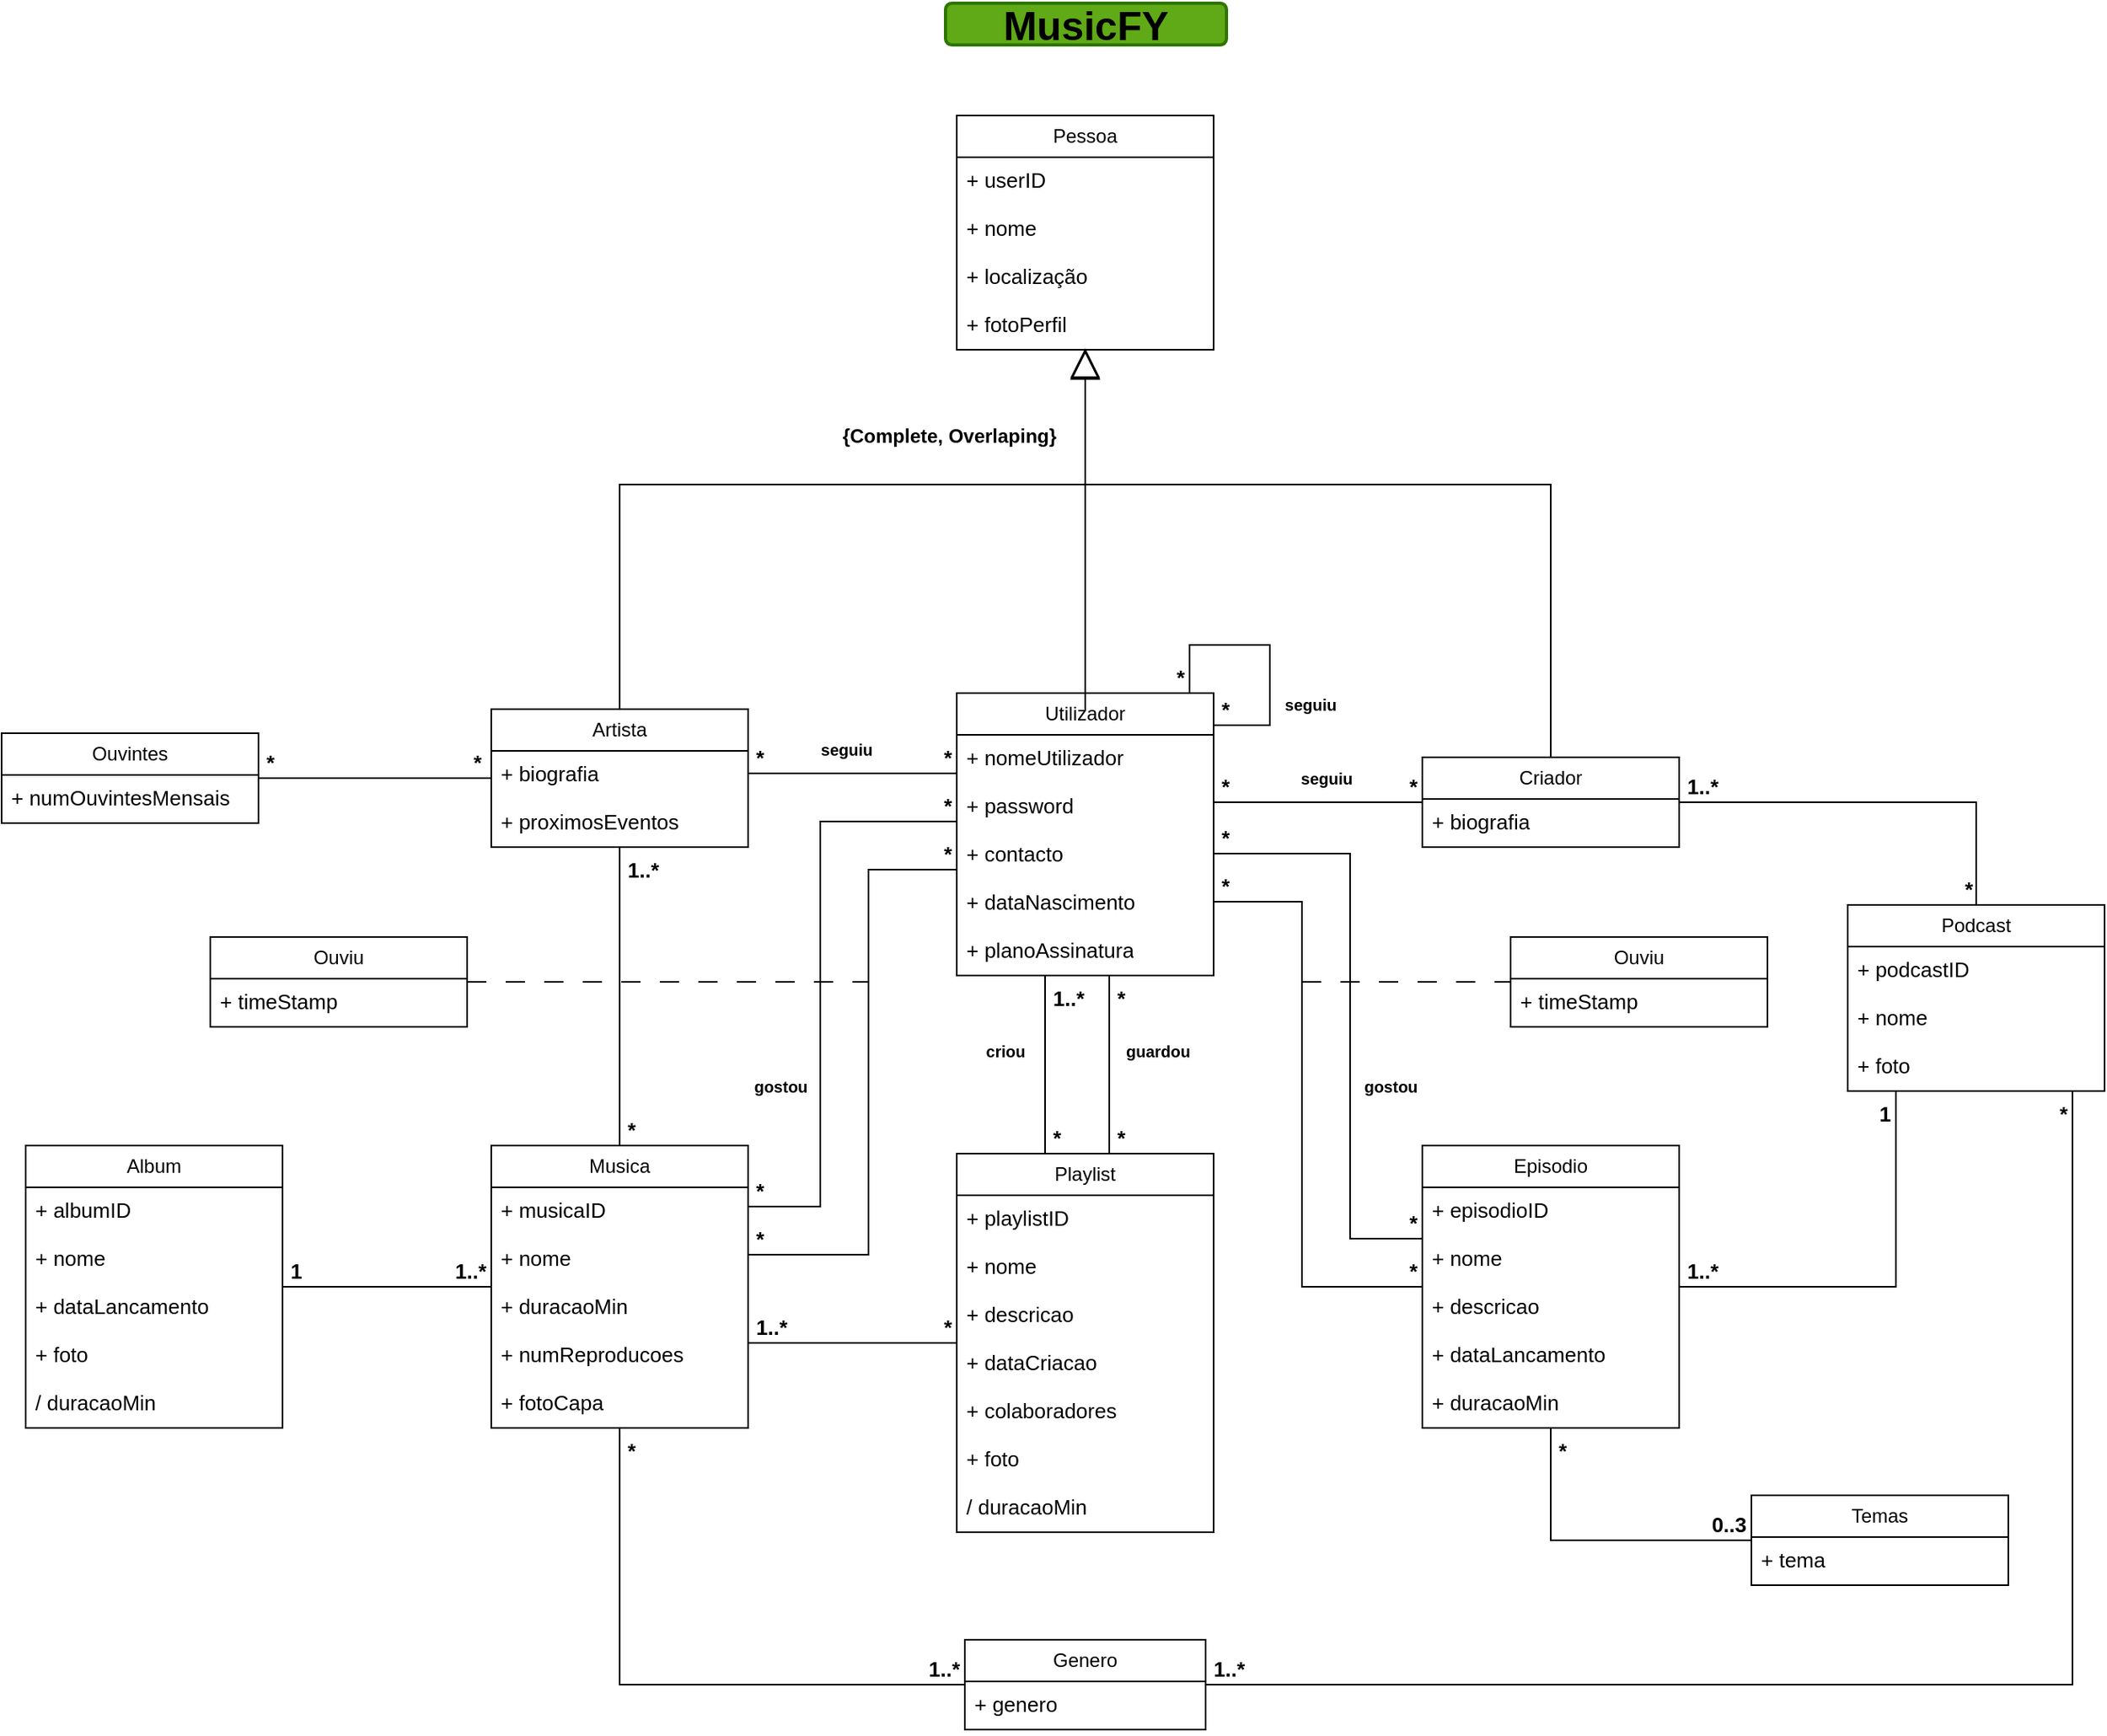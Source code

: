 <mxfile version="24.8.0">
  <diagram name="Page-1" id="qOnNGqMz24hwGzcETxFr">
    <mxGraphModel dx="4245" dy="1303" grid="1" gridSize="10" guides="1" tooltips="1" connect="1" arrows="1" fold="1" page="1" pageScale="1" pageWidth="850" pageHeight="1100" math="0" shadow="0">
      <root>
        <mxCell id="0" />
        <mxCell id="1" parent="0" />
        <mxCell id="LYpr6np8xUgFel-0EcRk-18" value="Pessoa" style="swimlane;fontStyle=0;childLayout=stackLayout;horizontal=1;startSize=26;fillColor=none;horizontalStack=0;resizeParent=1;resizeParentMax=0;resizeLast=0;collapsible=1;marginBottom=0;whiteSpace=wrap;html=1;" parent="1" vertex="1">
          <mxGeometry x="345" y="78" width="160" height="146" as="geometry" />
        </mxCell>
        <mxCell id="LYpr6np8xUgFel-0EcRk-19" value="+ userID" style="text;strokeColor=none;fillColor=none;align=left;verticalAlign=top;spacingLeft=4;spacingRight=4;overflow=hidden;rotatable=0;points=[[0,0.5],[1,0.5]];portConstraint=eastwest;whiteSpace=wrap;html=1;fontSize=13;" parent="LYpr6np8xUgFel-0EcRk-18" vertex="1">
          <mxGeometry y="26" width="160" height="30" as="geometry" />
        </mxCell>
        <mxCell id="LYpr6np8xUgFel-0EcRk-20" value="+ nome" style="text;strokeColor=none;fillColor=none;align=left;verticalAlign=top;spacingLeft=4;spacingRight=4;overflow=hidden;rotatable=0;points=[[0,0.5],[1,0.5]];portConstraint=eastwest;whiteSpace=wrap;html=1;fontSize=13;" parent="LYpr6np8xUgFel-0EcRk-18" vertex="1">
          <mxGeometry y="56" width="160" height="30" as="geometry" />
        </mxCell>
        <mxCell id="LYpr6np8xUgFel-0EcRk-21" value="+ localização" style="text;strokeColor=none;fillColor=none;align=left;verticalAlign=top;spacingLeft=4;spacingRight=4;overflow=hidden;rotatable=0;points=[[0,0.5],[1,0.5]];portConstraint=eastwest;whiteSpace=wrap;html=1;fontSize=13;" parent="LYpr6np8xUgFel-0EcRk-18" vertex="1">
          <mxGeometry y="86" width="160" height="30" as="geometry" />
        </mxCell>
        <mxCell id="LYpr6np8xUgFel-0EcRk-22" value="+ fotoPerfil" style="text;strokeColor=none;fillColor=none;align=left;verticalAlign=top;spacingLeft=4;spacingRight=4;overflow=hidden;rotatable=0;points=[[0,0.5],[1,0.5]];portConstraint=eastwest;whiteSpace=wrap;html=1;fontSize=13;" parent="LYpr6np8xUgFel-0EcRk-18" vertex="1">
          <mxGeometry y="116" width="160" height="30" as="geometry" />
        </mxCell>
        <mxCell id="LYpr6np8xUgFel-0EcRk-23" value="Utilizador" style="swimlane;fontStyle=0;childLayout=stackLayout;horizontal=1;startSize=26;fillColor=none;horizontalStack=0;resizeParent=1;resizeParentMax=0;resizeLast=0;collapsible=1;marginBottom=0;whiteSpace=wrap;html=1;" parent="1" vertex="1">
          <mxGeometry x="345" y="438" width="160" height="176" as="geometry" />
        </mxCell>
        <mxCell id="LYpr6np8xUgFel-0EcRk-32" value="+ nomeUtilizador" style="text;strokeColor=none;fillColor=none;align=left;verticalAlign=top;spacingLeft=4;spacingRight=4;overflow=hidden;rotatable=0;points=[[0,0.5],[1,0.5]];portConstraint=eastwest;whiteSpace=wrap;html=1;fontSize=13;" parent="LYpr6np8xUgFel-0EcRk-23" vertex="1">
          <mxGeometry y="26" width="160" height="30" as="geometry" />
        </mxCell>
        <mxCell id="LYpr6np8xUgFel-0EcRk-33" value="+ password" style="text;strokeColor=none;fillColor=none;align=left;verticalAlign=top;spacingLeft=4;spacingRight=4;overflow=hidden;rotatable=0;points=[[0,0.5],[1,0.5]];portConstraint=eastwest;whiteSpace=wrap;html=1;fontSize=13;" parent="LYpr6np8xUgFel-0EcRk-23" vertex="1">
          <mxGeometry y="56" width="160" height="30" as="geometry" />
        </mxCell>
        <mxCell id="LYpr6np8xUgFel-0EcRk-34" value="+ contacto" style="text;strokeColor=none;fillColor=none;align=left;verticalAlign=top;spacingLeft=4;spacingRight=4;overflow=hidden;rotatable=0;points=[[0,0.5],[1,0.5]];portConstraint=eastwest;whiteSpace=wrap;html=1;fontSize=13;" parent="LYpr6np8xUgFel-0EcRk-23" vertex="1">
          <mxGeometry y="86" width="160" height="30" as="geometry" />
        </mxCell>
        <mxCell id="LYpr6np8xUgFel-0EcRk-39" value="+ dataNascimento" style="text;strokeColor=none;fillColor=none;align=left;verticalAlign=top;spacingLeft=4;spacingRight=4;overflow=hidden;rotatable=0;points=[[0,0.5],[1,0.5]];portConstraint=eastwest;whiteSpace=wrap;html=1;fontSize=13;" parent="LYpr6np8xUgFel-0EcRk-23" vertex="1">
          <mxGeometry y="116" width="160" height="30" as="geometry" />
        </mxCell>
        <mxCell id="7EQioC66Jk_MJ72lr7w4-10" value="+ planoAssinatura" style="text;strokeColor=none;fillColor=none;align=left;verticalAlign=top;spacingLeft=4;spacingRight=4;overflow=hidden;rotatable=0;points=[[0,0.5],[1,0.5]];portConstraint=eastwest;whiteSpace=wrap;html=1;fontSize=13;" vertex="1" parent="LYpr6np8xUgFel-0EcRk-23">
          <mxGeometry y="146" width="160" height="30" as="geometry" />
        </mxCell>
        <mxCell id="LYpr6np8xUgFel-0EcRk-27" value="Artista" style="swimlane;fontStyle=0;childLayout=stackLayout;horizontal=1;startSize=26;fillColor=none;horizontalStack=0;resizeParent=1;resizeParentMax=0;resizeLast=0;collapsible=1;marginBottom=0;whiteSpace=wrap;html=1;" parent="1" vertex="1">
          <mxGeometry x="55" y="448" width="160" height="86" as="geometry" />
        </mxCell>
        <mxCell id="LYpr6np8xUgFel-0EcRk-28" value="+ biografia" style="text;strokeColor=none;fillColor=none;align=left;verticalAlign=top;spacingLeft=4;spacingRight=4;overflow=hidden;rotatable=0;points=[[0,0.5],[1,0.5]];portConstraint=eastwest;whiteSpace=wrap;html=1;fontSize=13;" parent="LYpr6np8xUgFel-0EcRk-27" vertex="1">
          <mxGeometry y="26" width="160" height="30" as="geometry" />
        </mxCell>
        <mxCell id="LYpr6np8xUgFel-0EcRk-29" value="+ proximosEventos" style="text;strokeColor=none;fillColor=none;align=left;verticalAlign=top;spacingLeft=4;spacingRight=4;overflow=hidden;rotatable=0;points=[[0,0.5],[1,0.5]];portConstraint=eastwest;whiteSpace=wrap;html=1;fontSize=13;" parent="LYpr6np8xUgFel-0EcRk-27" vertex="1">
          <mxGeometry y="56" width="160" height="30" as="geometry" />
        </mxCell>
        <mxCell id="LYpr6np8xUgFel-0EcRk-31" value="Criador" style="swimlane;fontStyle=0;childLayout=stackLayout;horizontal=1;startSize=26;fillColor=none;horizontalStack=0;resizeParent=1;resizeParentMax=0;resizeLast=0;collapsible=1;marginBottom=0;whiteSpace=wrap;html=1;" parent="1" vertex="1">
          <mxGeometry x="635" y="478" width="160" height="56" as="geometry" />
        </mxCell>
        <mxCell id="LYpr6np8xUgFel-0EcRk-24" value="+ biografia" style="text;strokeColor=none;fillColor=none;align=left;verticalAlign=top;spacingLeft=4;spacingRight=4;overflow=hidden;rotatable=0;points=[[0,0.5],[1,0.5]];portConstraint=eastwest;whiteSpace=wrap;html=1;fontSize=13;" parent="LYpr6np8xUgFel-0EcRk-31" vertex="1">
          <mxGeometry y="26" width="160" height="30" as="geometry" />
        </mxCell>
        <mxCell id="LYpr6np8xUgFel-0EcRk-35" value="" style="endArrow=block;endSize=16;endFill=0;html=1;rounded=0;" parent="1" source="LYpr6np8xUgFel-0EcRk-27" target="LYpr6np8xUgFel-0EcRk-18" edge="1">
          <mxGeometry width="160" relative="1" as="geometry">
            <mxPoint x="370" y="438" as="sourcePoint" />
            <mxPoint x="530" y="438" as="targetPoint" />
            <Array as="points">
              <mxPoint x="135" y="308" />
              <mxPoint x="425" y="308" />
            </Array>
          </mxGeometry>
        </mxCell>
        <mxCell id="LYpr6np8xUgFel-0EcRk-36" value="&lt;font style=&quot;font-size: 12px;&quot;&gt;&lt;b&gt;{Complete, Overlaping}&lt;/b&gt;&lt;/font&gt;" style="endArrow=block;endSize=16;endFill=0;html=1;rounded=0;" parent="1" edge="1">
          <mxGeometry x="0.513" y="85" width="160" relative="1" as="geometry">
            <mxPoint x="425" y="449" as="sourcePoint" />
            <mxPoint x="425" y="223" as="targetPoint" />
            <Array as="points">
              <mxPoint x="425" y="307" />
            </Array>
            <mxPoint as="offset" />
          </mxGeometry>
        </mxCell>
        <mxCell id="LYpr6np8xUgFel-0EcRk-37" value="" style="endArrow=block;endSize=16;endFill=0;html=1;rounded=0;" parent="1" source="LYpr6np8xUgFel-0EcRk-31" target="LYpr6np8xUgFel-0EcRk-18" edge="1">
          <mxGeometry x="-0.225" y="45" width="160" relative="1" as="geometry">
            <mxPoint x="570" y="298" as="sourcePoint" />
            <mxPoint x="460" y="278" as="targetPoint" />
            <Array as="points">
              <mxPoint x="715" y="308" />
              <mxPoint x="425" y="308" />
            </Array>
            <mxPoint as="offset" />
          </mxGeometry>
        </mxCell>
        <mxCell id="LYpr6np8xUgFel-0EcRk-40" value="" style="endArrow=none;html=1;edgeStyle=orthogonalEdgeStyle;rounded=0;verticalAlign=middle;" parent="1" source="LYpr6np8xUgFel-0EcRk-23" target="LYpr6np8xUgFel-0EcRk-23" edge="1">
          <mxGeometry relative="1" as="geometry">
            <mxPoint x="720" y="410" as="sourcePoint" />
            <mxPoint x="880" y="410" as="targetPoint" />
            <Array as="points">
              <mxPoint x="540" y="458" />
              <mxPoint x="540" y="408" />
              <mxPoint x="490" y="408" />
            </Array>
          </mxGeometry>
        </mxCell>
        <mxCell id="LYpr6np8xUgFel-0EcRk-41" value="*" style="edgeLabel;resizable=0;html=1;align=left;verticalAlign=bottom;labelBackgroundColor=none;fontSize=13;fontStyle=1" parent="LYpr6np8xUgFel-0EcRk-40" connectable="0" vertex="1">
          <mxGeometry x="-1" relative="1" as="geometry">
            <mxPoint x="3" as="offset" />
          </mxGeometry>
        </mxCell>
        <mxCell id="LYpr6np8xUgFel-0EcRk-42" value="*" style="edgeLabel;resizable=0;html=1;align=right;verticalAlign=bottom;labelBackgroundColor=none;fontSize=13;fontStyle=1" parent="LYpr6np8xUgFel-0EcRk-40" connectable="0" vertex="1">
          <mxGeometry x="1" relative="1" as="geometry">
            <mxPoint x="-3" as="offset" />
          </mxGeometry>
        </mxCell>
        <mxCell id="LYpr6np8xUgFel-0EcRk-43" value="MusicFY" style="text;align=center;fontStyle=1;verticalAlign=middle;spacingLeft=3;spacingRight=3;strokeColor=#2D7600;rotatable=0;points=[[0,0.5],[1,0.5]];portConstraint=eastwest;fontSize=25;fontColor=#000000;labelBackgroundColor=none;labelBorderColor=none;rounded=1;fillColor=#60a917;whiteSpace=wrap;html=1;strokeWidth=2;perimeterSpacing=24;" parent="1" vertex="1">
          <mxGeometry x="338" y="8" width="175" height="26" as="geometry" />
        </mxCell>
        <mxCell id="LYpr6np8xUgFel-0EcRk-48" value="seguiu" style="text;html=1;align=center;verticalAlign=middle;resizable=0;points=[];autosize=1;strokeColor=none;fillColor=none;fontSize=10;fontStyle=1" parent="1" vertex="1">
          <mxGeometry x="540" y="430" width="50" height="30" as="geometry" />
        </mxCell>
        <mxCell id="LYpr6np8xUgFel-0EcRk-49" value="" style="endArrow=none;html=1;edgeStyle=orthogonalEdgeStyle;rounded=0;" parent="1" source="LYpr6np8xUgFel-0EcRk-23" target="LYpr6np8xUgFel-0EcRk-27" edge="1">
          <mxGeometry relative="1" as="geometry">
            <mxPoint x="230" y="615" as="sourcePoint" />
            <mxPoint x="390" y="615" as="targetPoint" />
            <Array as="points">
              <mxPoint x="320" y="488" />
              <mxPoint x="320" y="488" />
            </Array>
          </mxGeometry>
        </mxCell>
        <mxCell id="LYpr6np8xUgFel-0EcRk-50" value="*" style="edgeLabel;resizable=0;html=1;align=right;verticalAlign=bottom;fontSize=13;fontStyle=1;labelBackgroundColor=none;" parent="LYpr6np8xUgFel-0EcRk-49" connectable="0" vertex="1">
          <mxGeometry x="-1" relative="1" as="geometry">
            <mxPoint x="-3" as="offset" />
          </mxGeometry>
        </mxCell>
        <mxCell id="LYpr6np8xUgFel-0EcRk-51" value="*" style="edgeLabel;resizable=0;html=1;align=left;verticalAlign=bottom;fontSize=13;fontStyle=1;labelBackgroundColor=none;" parent="LYpr6np8xUgFel-0EcRk-49" connectable="0" vertex="1">
          <mxGeometry x="1" relative="1" as="geometry">
            <mxPoint x="3" as="offset" />
          </mxGeometry>
        </mxCell>
        <mxCell id="LYpr6np8xUgFel-0EcRk-52" value="" style="endArrow=none;html=1;edgeStyle=orthogonalEdgeStyle;rounded=0;" parent="1" source="LYpr6np8xUgFel-0EcRk-23" target="LYpr6np8xUgFel-0EcRk-31" edge="1">
          <mxGeometry relative="1" as="geometry">
            <mxPoint x="520" y="485" as="sourcePoint" />
            <mxPoint x="680" y="485" as="targetPoint" />
            <Array as="points">
              <mxPoint x="540" y="506" />
              <mxPoint x="540" y="506" />
            </Array>
          </mxGeometry>
        </mxCell>
        <mxCell id="LYpr6np8xUgFel-0EcRk-53" value="*" style="edgeLabel;resizable=0;html=1;align=left;verticalAlign=bottom;fontSize=13;fontStyle=1;labelBackgroundColor=none;" parent="LYpr6np8xUgFel-0EcRk-52" connectable="0" vertex="1">
          <mxGeometry x="-1" relative="1" as="geometry">
            <mxPoint x="3" as="offset" />
          </mxGeometry>
        </mxCell>
        <mxCell id="LYpr6np8xUgFel-0EcRk-54" value="*" style="edgeLabel;resizable=0;html=1;align=right;verticalAlign=bottom;fontSize=13;fontStyle=1;labelBackgroundColor=none;" parent="LYpr6np8xUgFel-0EcRk-52" connectable="0" vertex="1">
          <mxGeometry x="1" relative="1" as="geometry">
            <mxPoint x="-3" as="offset" />
          </mxGeometry>
        </mxCell>
        <mxCell id="LYpr6np8xUgFel-0EcRk-55" value="Musica" style="swimlane;fontStyle=0;childLayout=stackLayout;horizontal=1;startSize=26;fillColor=none;horizontalStack=0;resizeParent=1;resizeParentMax=0;resizeLast=0;collapsible=1;marginBottom=0;whiteSpace=wrap;html=1;" parent="1" vertex="1">
          <mxGeometry x="55" y="720" width="160" height="176" as="geometry" />
        </mxCell>
        <mxCell id="LYpr6np8xUgFel-0EcRk-56" value="+ musicaID" style="text;strokeColor=none;fillColor=none;align=left;verticalAlign=top;spacingLeft=4;spacingRight=4;overflow=hidden;rotatable=0;points=[[0,0.5],[1,0.5]];portConstraint=eastwest;whiteSpace=wrap;html=1;fontSize=13;" parent="LYpr6np8xUgFel-0EcRk-55" vertex="1">
          <mxGeometry y="26" width="160" height="30" as="geometry" />
        </mxCell>
        <mxCell id="LYpr6np8xUgFel-0EcRk-57" value="+ nome" style="text;strokeColor=none;fillColor=none;align=left;verticalAlign=top;spacingLeft=4;spacingRight=4;overflow=hidden;rotatable=0;points=[[0,0.5],[1,0.5]];portConstraint=eastwest;whiteSpace=wrap;html=1;fontSize=13;" parent="LYpr6np8xUgFel-0EcRk-55" vertex="1">
          <mxGeometry y="56" width="160" height="30" as="geometry" />
        </mxCell>
        <mxCell id="LYpr6np8xUgFel-0EcRk-58" value="+ duracaoMin" style="text;strokeColor=none;fillColor=none;align=left;verticalAlign=top;spacingLeft=4;spacingRight=4;overflow=hidden;rotatable=0;points=[[0,0.5],[1,0.5]];portConstraint=eastwest;whiteSpace=wrap;html=1;fontSize=13;" parent="LYpr6np8xUgFel-0EcRk-55" vertex="1">
          <mxGeometry y="86" width="160" height="30" as="geometry" />
        </mxCell>
        <mxCell id="LYpr6np8xUgFel-0EcRk-59" value="+ numReproducoes" style="text;strokeColor=none;fillColor=none;align=left;verticalAlign=top;spacingLeft=4;spacingRight=4;overflow=hidden;rotatable=0;points=[[0,0.5],[1,0.5]];portConstraint=eastwest;whiteSpace=wrap;html=1;fontSize=13;" parent="LYpr6np8xUgFel-0EcRk-55" vertex="1">
          <mxGeometry y="116" width="160" height="30" as="geometry" />
        </mxCell>
        <mxCell id="LYpr6np8xUgFel-0EcRk-60" value="+ fotoCapa" style="text;strokeColor=none;fillColor=none;align=left;verticalAlign=top;spacingLeft=4;spacingRight=4;overflow=hidden;rotatable=0;points=[[0,0.5],[1,0.5]];portConstraint=eastwest;whiteSpace=wrap;html=1;fontSize=13;" parent="LYpr6np8xUgFel-0EcRk-55" vertex="1">
          <mxGeometry y="146" width="160" height="30" as="geometry" />
        </mxCell>
        <mxCell id="LYpr6np8xUgFel-0EcRk-61" value="" style="endArrow=none;html=1;edgeStyle=orthogonalEdgeStyle;rounded=0;" parent="1" source="LYpr6np8xUgFel-0EcRk-27" target="LYpr6np8xUgFel-0EcRk-55" edge="1">
          <mxGeometry relative="1" as="geometry">
            <mxPoint x="300" y="665" as="sourcePoint" />
            <mxPoint x="460" y="665" as="targetPoint" />
          </mxGeometry>
        </mxCell>
        <mxCell id="LYpr6np8xUgFel-0EcRk-62" value="1..*" style="edgeLabel;resizable=0;html=1;align=left;verticalAlign=top;fontSize=13;fontStyle=1;labelBackgroundColor=none;" parent="LYpr6np8xUgFel-0EcRk-61" connectable="0" vertex="1">
          <mxGeometry x="-1" relative="1" as="geometry">
            <mxPoint x="3" as="offset" />
          </mxGeometry>
        </mxCell>
        <mxCell id="LYpr6np8xUgFel-0EcRk-63" value="*" style="edgeLabel;resizable=0;html=1;align=left;verticalAlign=bottom;fontSize=13;fontStyle=1;labelBackgroundColor=none;" parent="LYpr6np8xUgFel-0EcRk-61" connectable="0" vertex="1">
          <mxGeometry x="1" relative="1" as="geometry">
            <mxPoint x="3" as="offset" />
          </mxGeometry>
        </mxCell>
        <mxCell id="LYpr6np8xUgFel-0EcRk-64" value="Album" style="swimlane;fontStyle=0;childLayout=stackLayout;horizontal=1;startSize=26;fillColor=none;horizontalStack=0;resizeParent=1;resizeParentMax=0;resizeLast=0;collapsible=1;marginBottom=0;whiteSpace=wrap;html=1;" parent="1" vertex="1">
          <mxGeometry x="-235" y="720" width="160" height="176" as="geometry" />
        </mxCell>
        <mxCell id="LYpr6np8xUgFel-0EcRk-65" value="+ albumID" style="text;strokeColor=none;fillColor=none;align=left;verticalAlign=top;spacingLeft=4;spacingRight=4;overflow=hidden;rotatable=0;points=[[0,0.5],[1,0.5]];portConstraint=eastwest;whiteSpace=wrap;html=1;fontSize=13;" parent="LYpr6np8xUgFel-0EcRk-64" vertex="1">
          <mxGeometry y="26" width="160" height="30" as="geometry" />
        </mxCell>
        <mxCell id="LYpr6np8xUgFel-0EcRk-66" value="+ nome" style="text;strokeColor=none;fillColor=none;align=left;verticalAlign=top;spacingLeft=4;spacingRight=4;overflow=hidden;rotatable=0;points=[[0,0.5],[1,0.5]];portConstraint=eastwest;whiteSpace=wrap;html=1;fontSize=13;" parent="LYpr6np8xUgFel-0EcRk-64" vertex="1">
          <mxGeometry y="56" width="160" height="30" as="geometry" />
        </mxCell>
        <mxCell id="LYpr6np8xUgFel-0EcRk-67" value="+ dataLancamento" style="text;strokeColor=none;fillColor=none;align=left;verticalAlign=top;spacingLeft=4;spacingRight=4;overflow=hidden;rotatable=0;points=[[0,0.5],[1,0.5]];portConstraint=eastwest;whiteSpace=wrap;html=1;fontSize=13;" parent="LYpr6np8xUgFel-0EcRk-64" vertex="1">
          <mxGeometry y="86" width="160" height="30" as="geometry" />
        </mxCell>
        <mxCell id="LYpr6np8xUgFel-0EcRk-68" value="+ foto" style="text;strokeColor=none;fillColor=none;align=left;verticalAlign=top;spacingLeft=4;spacingRight=4;overflow=hidden;rotatable=0;points=[[0,0.5],[1,0.5]];portConstraint=eastwest;whiteSpace=wrap;html=1;fontSize=13;" parent="LYpr6np8xUgFel-0EcRk-64" vertex="1">
          <mxGeometry y="116" width="160" height="30" as="geometry" />
        </mxCell>
        <mxCell id="LYpr6np8xUgFel-0EcRk-69" value="/ duracaoMin" style="text;strokeColor=none;fillColor=none;align=left;verticalAlign=top;spacingLeft=4;spacingRight=4;overflow=hidden;rotatable=0;points=[[0,0.5],[1,0.5]];portConstraint=eastwest;whiteSpace=wrap;html=1;fontSize=13;" parent="LYpr6np8xUgFel-0EcRk-64" vertex="1">
          <mxGeometry y="146" width="160" height="30" as="geometry" />
        </mxCell>
        <mxCell id="LYpr6np8xUgFel-0EcRk-78" value="" style="endArrow=none;html=1;edgeStyle=orthogonalEdgeStyle;rounded=0;" parent="1" source="LYpr6np8xUgFel-0EcRk-64" target="LYpr6np8xUgFel-0EcRk-55" edge="1">
          <mxGeometry relative="1" as="geometry">
            <mxPoint x="-40" y="820" as="sourcePoint" />
            <mxPoint x="120" y="820" as="targetPoint" />
          </mxGeometry>
        </mxCell>
        <mxCell id="LYpr6np8xUgFel-0EcRk-79" value="1" style="edgeLabel;resizable=0;html=1;align=left;verticalAlign=bottom;fontSize=13;fontStyle=1;labelBackgroundColor=none;" parent="LYpr6np8xUgFel-0EcRk-78" connectable="0" vertex="1">
          <mxGeometry x="-1" relative="1" as="geometry">
            <mxPoint x="3" as="offset" />
          </mxGeometry>
        </mxCell>
        <mxCell id="LYpr6np8xUgFel-0EcRk-80" value="1..*" style="edgeLabel;resizable=0;html=1;align=right;verticalAlign=bottom;fontSize=13;fontStyle=1;labelBackgroundColor=none;" parent="LYpr6np8xUgFel-0EcRk-78" connectable="0" vertex="1">
          <mxGeometry x="1" relative="1" as="geometry">
            <mxPoint x="-3" as="offset" />
          </mxGeometry>
        </mxCell>
        <mxCell id="LYpr6np8xUgFel-0EcRk-81" value="Podcast" style="swimlane;fontStyle=0;childLayout=stackLayout;horizontal=1;startSize=26;fillColor=none;horizontalStack=0;resizeParent=1;resizeParentMax=0;resizeLast=0;collapsible=1;marginBottom=0;whiteSpace=wrap;html=1;" parent="1" vertex="1">
          <mxGeometry x="900" y="570" width="160" height="116" as="geometry" />
        </mxCell>
        <mxCell id="LYpr6np8xUgFel-0EcRk-82" value="+ podcastID" style="text;strokeColor=none;fillColor=none;align=left;verticalAlign=top;spacingLeft=4;spacingRight=4;overflow=hidden;rotatable=0;points=[[0,0.5],[1,0.5]];portConstraint=eastwest;whiteSpace=wrap;html=1;fontSize=13;" parent="LYpr6np8xUgFel-0EcRk-81" vertex="1">
          <mxGeometry y="26" width="160" height="30" as="geometry" />
        </mxCell>
        <mxCell id="LYpr6np8xUgFel-0EcRk-83" value="+ nome" style="text;strokeColor=none;fillColor=none;align=left;verticalAlign=top;spacingLeft=4;spacingRight=4;overflow=hidden;rotatable=0;points=[[0,0.5],[1,0.5]];portConstraint=eastwest;whiteSpace=wrap;html=1;fontSize=13;" parent="LYpr6np8xUgFel-0EcRk-81" vertex="1">
          <mxGeometry y="56" width="160" height="30" as="geometry" />
        </mxCell>
        <mxCell id="LYpr6np8xUgFel-0EcRk-85" value="+ foto" style="text;strokeColor=none;fillColor=none;align=left;verticalAlign=top;spacingLeft=4;spacingRight=4;overflow=hidden;rotatable=0;points=[[0,0.5],[1,0.5]];portConstraint=eastwest;whiteSpace=wrap;html=1;fontSize=13;" parent="LYpr6np8xUgFel-0EcRk-81" vertex="1">
          <mxGeometry y="86" width="160" height="30" as="geometry" />
        </mxCell>
        <mxCell id="LYpr6np8xUgFel-0EcRk-87" value="" style="endArrow=none;html=1;edgeStyle=orthogonalEdgeStyle;rounded=0;" parent="1" source="LYpr6np8xUgFel-0EcRk-31" target="LYpr6np8xUgFel-0EcRk-81" edge="1">
          <mxGeometry relative="1" as="geometry">
            <mxPoint x="670" y="575" as="sourcePoint" />
            <mxPoint x="830" y="575" as="targetPoint" />
          </mxGeometry>
        </mxCell>
        <mxCell id="LYpr6np8xUgFel-0EcRk-88" value="1..*" style="edgeLabel;resizable=0;html=1;align=left;verticalAlign=bottom;fontSize=13;fontStyle=1;labelBackgroundColor=none;" parent="LYpr6np8xUgFel-0EcRk-87" connectable="0" vertex="1">
          <mxGeometry x="-1" relative="1" as="geometry">
            <mxPoint x="3" as="offset" />
          </mxGeometry>
        </mxCell>
        <mxCell id="LYpr6np8xUgFel-0EcRk-89" value="*" style="edgeLabel;resizable=0;html=1;align=right;verticalAlign=bottom;fontSize=13;fontStyle=1;labelBackgroundColor=none;" parent="LYpr6np8xUgFel-0EcRk-87" connectable="0" vertex="1">
          <mxGeometry x="1" relative="1" as="geometry">
            <mxPoint x="-2" as="offset" />
          </mxGeometry>
        </mxCell>
        <mxCell id="LYpr6np8xUgFel-0EcRk-90" value="Episodio" style="swimlane;fontStyle=0;childLayout=stackLayout;horizontal=1;startSize=26;fillColor=none;horizontalStack=0;resizeParent=1;resizeParentMax=0;resizeLast=0;collapsible=1;marginBottom=0;whiteSpace=wrap;html=1;" parent="1" vertex="1">
          <mxGeometry x="635" y="720" width="160" height="176" as="geometry" />
        </mxCell>
        <mxCell id="LYpr6np8xUgFel-0EcRk-91" value="+ episodioID" style="text;strokeColor=none;fillColor=none;align=left;verticalAlign=top;spacingLeft=4;spacingRight=4;overflow=hidden;rotatable=0;points=[[0,0.5],[1,0.5]];portConstraint=eastwest;whiteSpace=wrap;html=1;fontSize=13;" parent="LYpr6np8xUgFel-0EcRk-90" vertex="1">
          <mxGeometry y="26" width="160" height="30" as="geometry" />
        </mxCell>
        <mxCell id="LYpr6np8xUgFel-0EcRk-92" value="+ nome" style="text;strokeColor=none;fillColor=none;align=left;verticalAlign=top;spacingLeft=4;spacingRight=4;overflow=hidden;rotatable=0;points=[[0,0.5],[1,0.5]];portConstraint=eastwest;whiteSpace=wrap;html=1;fontSize=13;" parent="LYpr6np8xUgFel-0EcRk-90" vertex="1">
          <mxGeometry y="56" width="160" height="30" as="geometry" />
        </mxCell>
        <mxCell id="LYpr6np8xUgFel-0EcRk-94" value="+ descricao" style="text;strokeColor=none;fillColor=none;align=left;verticalAlign=top;spacingLeft=4;spacingRight=4;overflow=hidden;rotatable=0;points=[[0,0.5],[1,0.5]];portConstraint=eastwest;whiteSpace=wrap;html=1;fontSize=13;" parent="LYpr6np8xUgFel-0EcRk-90" vertex="1">
          <mxGeometry y="86" width="160" height="30" as="geometry" />
        </mxCell>
        <mxCell id="LYpr6np8xUgFel-0EcRk-93" value="+ dataLancamento" style="text;strokeColor=none;fillColor=none;align=left;verticalAlign=top;spacingLeft=4;spacingRight=4;overflow=hidden;rotatable=0;points=[[0,0.5],[1,0.5]];portConstraint=eastwest;whiteSpace=wrap;html=1;fontSize=13;" parent="LYpr6np8xUgFel-0EcRk-90" vertex="1">
          <mxGeometry y="116" width="160" height="30" as="geometry" />
        </mxCell>
        <mxCell id="LYpr6np8xUgFel-0EcRk-95" value="+ duracaoMin" style="text;strokeColor=none;fillColor=none;align=left;verticalAlign=top;spacingLeft=4;spacingRight=4;overflow=hidden;rotatable=0;points=[[0,0.5],[1,0.5]];portConstraint=eastwest;whiteSpace=wrap;html=1;fontSize=13;" parent="LYpr6np8xUgFel-0EcRk-90" vertex="1">
          <mxGeometry y="146" width="160" height="30" as="geometry" />
        </mxCell>
        <mxCell id="LYpr6np8xUgFel-0EcRk-96" value="" style="endArrow=none;html=1;edgeStyle=orthogonalEdgeStyle;rounded=0;" parent="1" source="LYpr6np8xUgFel-0EcRk-81" target="LYpr6np8xUgFel-0EcRk-90" edge="1">
          <mxGeometry relative="1" as="geometry">
            <mxPoint x="390" y="959.25" as="sourcePoint" />
            <mxPoint x="550" y="959.25" as="targetPoint" />
            <Array as="points">
              <mxPoint x="930" y="808" />
            </Array>
          </mxGeometry>
        </mxCell>
        <mxCell id="LYpr6np8xUgFel-0EcRk-97" value="1" style="edgeLabel;resizable=0;html=1;align=right;verticalAlign=top;fontSize=13;fontStyle=1;labelBackgroundColor=none;" parent="LYpr6np8xUgFel-0EcRk-96" connectable="0" vertex="1">
          <mxGeometry x="-1" relative="1" as="geometry">
            <mxPoint x="-3" as="offset" />
          </mxGeometry>
        </mxCell>
        <mxCell id="LYpr6np8xUgFel-0EcRk-98" value="1..*" style="edgeLabel;resizable=0;html=1;align=left;verticalAlign=bottom;fontSize=13;fontStyle=1;labelBackgroundColor=none;" parent="LYpr6np8xUgFel-0EcRk-96" connectable="0" vertex="1">
          <mxGeometry x="1" relative="1" as="geometry">
            <mxPoint x="3" as="offset" />
          </mxGeometry>
        </mxCell>
        <mxCell id="LYpr6np8xUgFel-0EcRk-99" value="Genero" style="swimlane;fontStyle=0;childLayout=stackLayout;horizontal=1;startSize=26;fillColor=none;horizontalStack=0;resizeParent=1;resizeParentMax=0;resizeLast=0;collapsible=1;marginBottom=0;whiteSpace=wrap;html=1;" parent="1" vertex="1">
          <mxGeometry x="350" y="1028" width="150" height="56" as="geometry" />
        </mxCell>
        <mxCell id="LYpr6np8xUgFel-0EcRk-101" value="+ genero" style="text;strokeColor=none;fillColor=none;align=left;verticalAlign=top;spacingLeft=4;spacingRight=4;overflow=hidden;rotatable=0;points=[[0,0.5],[1,0.5]];portConstraint=eastwest;whiteSpace=wrap;html=1;fontSize=13;" parent="LYpr6np8xUgFel-0EcRk-99" vertex="1">
          <mxGeometry y="26" width="150" height="30" as="geometry" />
        </mxCell>
        <mxCell id="LYpr6np8xUgFel-0EcRk-105" value="Playlist" style="swimlane;fontStyle=0;childLayout=stackLayout;horizontal=1;startSize=26;fillColor=none;horizontalStack=0;resizeParent=1;resizeParentMax=0;resizeLast=0;collapsible=1;marginBottom=0;whiteSpace=wrap;html=1;" parent="1" vertex="1">
          <mxGeometry x="345" y="725" width="160" height="236" as="geometry" />
        </mxCell>
        <mxCell id="LYpr6np8xUgFel-0EcRk-106" value="+ playlistID" style="text;strokeColor=none;fillColor=none;align=left;verticalAlign=top;spacingLeft=4;spacingRight=4;overflow=hidden;rotatable=0;points=[[0,0.5],[1,0.5]];portConstraint=eastwest;whiteSpace=wrap;html=1;fontSize=13;" parent="LYpr6np8xUgFel-0EcRk-105" vertex="1">
          <mxGeometry y="26" width="160" height="30" as="geometry" />
        </mxCell>
        <mxCell id="LYpr6np8xUgFel-0EcRk-107" value="+ nome" style="text;strokeColor=none;fillColor=none;align=left;verticalAlign=top;spacingLeft=4;spacingRight=4;overflow=hidden;rotatable=0;points=[[0,0.5],[1,0.5]];portConstraint=eastwest;whiteSpace=wrap;html=1;fontSize=13;" parent="LYpr6np8xUgFel-0EcRk-105" vertex="1">
          <mxGeometry y="56" width="160" height="30" as="geometry" />
        </mxCell>
        <mxCell id="LYpr6np8xUgFel-0EcRk-108" value="+ descricao" style="text;strokeColor=none;fillColor=none;align=left;verticalAlign=top;spacingLeft=4;spacingRight=4;overflow=hidden;rotatable=0;points=[[0,0.5],[1,0.5]];portConstraint=eastwest;whiteSpace=wrap;html=1;fontSize=13;" parent="LYpr6np8xUgFel-0EcRk-105" vertex="1">
          <mxGeometry y="86" width="160" height="30" as="geometry" />
        </mxCell>
        <mxCell id="LYpr6np8xUgFel-0EcRk-111" value="+ dataCriacao" style="text;strokeColor=none;fillColor=none;align=left;verticalAlign=top;spacingLeft=4;spacingRight=4;overflow=hidden;rotatable=0;points=[[0,0.5],[1,0.5]];portConstraint=eastwest;whiteSpace=wrap;html=1;fontSize=13;" parent="LYpr6np8xUgFel-0EcRk-105" vertex="1">
          <mxGeometry y="116" width="160" height="30" as="geometry" />
        </mxCell>
        <mxCell id="LYpr6np8xUgFel-0EcRk-112" value="+ colaboradores" style="text;strokeColor=none;fillColor=none;align=left;verticalAlign=top;spacingLeft=4;spacingRight=4;overflow=hidden;rotatable=0;points=[[0,0.5],[1,0.5]];portConstraint=eastwest;whiteSpace=wrap;html=1;fontSize=13;" parent="LYpr6np8xUgFel-0EcRk-105" vertex="1">
          <mxGeometry y="146" width="160" height="30" as="geometry" />
        </mxCell>
        <mxCell id="LYpr6np8xUgFel-0EcRk-109" value="+ foto" style="text;strokeColor=none;fillColor=none;align=left;verticalAlign=top;spacingLeft=4;spacingRight=4;overflow=hidden;rotatable=0;points=[[0,0.5],[1,0.5]];portConstraint=eastwest;whiteSpace=wrap;html=1;fontSize=13;" parent="LYpr6np8xUgFel-0EcRk-105" vertex="1">
          <mxGeometry y="176" width="160" height="30" as="geometry" />
        </mxCell>
        <mxCell id="LYpr6np8xUgFel-0EcRk-110" value="/ duracaoMin" style="text;strokeColor=none;fillColor=none;align=left;verticalAlign=top;spacingLeft=4;spacingRight=4;overflow=hidden;rotatable=0;points=[[0,0.5],[1,0.5]];portConstraint=eastwest;whiteSpace=wrap;html=1;fontSize=13;" parent="LYpr6np8xUgFel-0EcRk-105" vertex="1">
          <mxGeometry y="206" width="160" height="30" as="geometry" />
        </mxCell>
        <mxCell id="LYpr6np8xUgFel-0EcRk-125" value="" style="endArrow=none;html=1;edgeStyle=orthogonalEdgeStyle;rounded=0;" parent="1" source="LYpr6np8xUgFel-0EcRk-23" target="LYpr6np8xUgFel-0EcRk-105" edge="1">
          <mxGeometry relative="1" as="geometry">
            <mxPoint x="370" y="673" as="sourcePoint" />
            <mxPoint x="530" y="673" as="targetPoint" />
            <Array as="points">
              <mxPoint x="400" y="663" />
              <mxPoint x="400" y="663" />
            </Array>
          </mxGeometry>
        </mxCell>
        <mxCell id="LYpr6np8xUgFel-0EcRk-126" value="1..*" style="edgeLabel;resizable=0;html=1;align=left;verticalAlign=top;fontSize=13;fontStyle=1;labelBackgroundColor=none;" parent="LYpr6np8xUgFel-0EcRk-125" connectable="0" vertex="1">
          <mxGeometry x="-1" relative="1" as="geometry">
            <mxPoint x="3" as="offset" />
          </mxGeometry>
        </mxCell>
        <mxCell id="LYpr6np8xUgFel-0EcRk-127" value="*" style="edgeLabel;resizable=0;html=1;align=left;verticalAlign=bottom;fontSize=13;fontStyle=1;labelBackgroundColor=none;" parent="LYpr6np8xUgFel-0EcRk-125" connectable="0" vertex="1">
          <mxGeometry x="1" relative="1" as="geometry">
            <mxPoint x="3" as="offset" />
          </mxGeometry>
        </mxCell>
        <mxCell id="LYpr6np8xUgFel-0EcRk-128" value="" style="endArrow=none;html=1;edgeStyle=orthogonalEdgeStyle;rounded=0;" parent="1" source="LYpr6np8xUgFel-0EcRk-23" target="LYpr6np8xUgFel-0EcRk-105" edge="1">
          <mxGeometry relative="1" as="geometry">
            <mxPoint x="460" y="683" as="sourcePoint" />
            <mxPoint x="620" y="683" as="targetPoint" />
            <Array as="points">
              <mxPoint x="440" y="653" />
              <mxPoint x="440" y="653" />
            </Array>
          </mxGeometry>
        </mxCell>
        <mxCell id="LYpr6np8xUgFel-0EcRk-129" value="*" style="edgeLabel;resizable=0;html=1;align=left;verticalAlign=top;fontSize=13;fontStyle=1;labelBackgroundColor=none;" parent="LYpr6np8xUgFel-0EcRk-128" connectable="0" vertex="1">
          <mxGeometry x="-1" relative="1" as="geometry">
            <mxPoint x="3" as="offset" />
          </mxGeometry>
        </mxCell>
        <mxCell id="LYpr6np8xUgFel-0EcRk-130" value="*" style="edgeLabel;resizable=0;html=1;align=left;verticalAlign=bottom;fontSize=13;fontStyle=1;labelBackgroundColor=none;" parent="LYpr6np8xUgFel-0EcRk-128" connectable="0" vertex="1">
          <mxGeometry x="1" relative="1" as="geometry">
            <mxPoint x="3" as="offset" />
          </mxGeometry>
        </mxCell>
        <mxCell id="LYpr6np8xUgFel-0EcRk-143" value="" style="endArrow=none;html=1;edgeStyle=orthogonalEdgeStyle;rounded=0;" parent="1" source="LYpr6np8xUgFel-0EcRk-55" target="LYpr6np8xUgFel-0EcRk-105" edge="1">
          <mxGeometry relative="1" as="geometry">
            <mxPoint x="280" y="858" as="sourcePoint" />
            <mxPoint x="440" y="858" as="targetPoint" />
            <Array as="points">
              <mxPoint x="260" y="843" />
              <mxPoint x="260" y="843" />
            </Array>
          </mxGeometry>
        </mxCell>
        <mxCell id="LYpr6np8xUgFel-0EcRk-144" value="1..*" style="edgeLabel;resizable=0;html=1;align=left;verticalAlign=bottom;fontSize=13;fontStyle=1;labelBackgroundColor=none;" parent="LYpr6np8xUgFel-0EcRk-143" connectable="0" vertex="1">
          <mxGeometry x="-1" relative="1" as="geometry">
            <mxPoint x="3" as="offset" />
          </mxGeometry>
        </mxCell>
        <mxCell id="LYpr6np8xUgFel-0EcRk-145" value="*" style="edgeLabel;resizable=0;html=1;align=right;verticalAlign=bottom;fontSize=13;fontStyle=1;labelBackgroundColor=none;" parent="LYpr6np8xUgFel-0EcRk-143" connectable="0" vertex="1">
          <mxGeometry x="1" relative="1" as="geometry">
            <mxPoint x="-3" as="offset" />
          </mxGeometry>
        </mxCell>
        <mxCell id="LYpr6np8xUgFel-0EcRk-146" value="Ouviu" style="swimlane;fontStyle=0;childLayout=stackLayout;horizontal=1;startSize=26;fillColor=none;horizontalStack=0;resizeParent=1;resizeParentMax=0;resizeLast=0;collapsible=1;marginBottom=0;whiteSpace=wrap;html=1;" parent="1" vertex="1">
          <mxGeometry x="-120" y="590" width="160" height="56" as="geometry" />
        </mxCell>
        <mxCell id="LYpr6np8xUgFel-0EcRk-148" value="+ timeStamp" style="text;strokeColor=none;fillColor=none;align=left;verticalAlign=top;spacingLeft=4;spacingRight=4;overflow=hidden;rotatable=0;points=[[0,0.5],[1,0.5]];portConstraint=eastwest;whiteSpace=wrap;html=1;fontSize=13;" parent="LYpr6np8xUgFel-0EcRk-146" vertex="1">
          <mxGeometry y="26" width="160" height="30" as="geometry" />
        </mxCell>
        <mxCell id="LYpr6np8xUgFel-0EcRk-159" value="" style="endArrow=none;html=1;edgeStyle=orthogonalEdgeStyle;rounded=0;" parent="1" source="LYpr6np8xUgFel-0EcRk-55" target="LYpr6np8xUgFel-0EcRk-99" edge="1">
          <mxGeometry relative="1" as="geometry">
            <mxPoint x="130" y="1018" as="sourcePoint" />
            <mxPoint x="290" y="1018" as="targetPoint" />
            <Array as="points">
              <mxPoint x="135" y="1056" />
            </Array>
          </mxGeometry>
        </mxCell>
        <mxCell id="LYpr6np8xUgFel-0EcRk-160" value="*" style="edgeLabel;resizable=0;html=1;align=left;verticalAlign=top;fontSize=13;fontStyle=1;labelBackgroundColor=none;" parent="LYpr6np8xUgFel-0EcRk-159" connectable="0" vertex="1">
          <mxGeometry x="-1" relative="1" as="geometry">
            <mxPoint x="3" as="offset" />
          </mxGeometry>
        </mxCell>
        <mxCell id="LYpr6np8xUgFel-0EcRk-161" value="1..*" style="edgeLabel;resizable=0;html=1;align=right;verticalAlign=bottom;fontSize=13;fontStyle=1;labelBackgroundColor=none;" parent="LYpr6np8xUgFel-0EcRk-159" connectable="0" vertex="1">
          <mxGeometry x="1" relative="1" as="geometry">
            <mxPoint x="-3" as="offset" />
          </mxGeometry>
        </mxCell>
        <mxCell id="LYpr6np8xUgFel-0EcRk-162" value="" style="endArrow=none;html=1;edgeStyle=orthogonalEdgeStyle;rounded=0;" parent="1" source="LYpr6np8xUgFel-0EcRk-99" target="LYpr6np8xUgFel-0EcRk-81" edge="1">
          <mxGeometry relative="1" as="geometry">
            <mxPoint x="600" y="1058" as="sourcePoint" />
            <mxPoint x="760" y="1058" as="targetPoint" />
            <Array as="points">
              <mxPoint x="1040" y="1056" />
            </Array>
          </mxGeometry>
        </mxCell>
        <mxCell id="LYpr6np8xUgFel-0EcRk-163" value="1..*" style="edgeLabel;resizable=0;html=1;align=left;verticalAlign=bottom;fontSize=13;fontStyle=1;labelBackgroundColor=none;" parent="LYpr6np8xUgFel-0EcRk-162" connectable="0" vertex="1">
          <mxGeometry x="-1" relative="1" as="geometry">
            <mxPoint x="3" as="offset" />
          </mxGeometry>
        </mxCell>
        <mxCell id="LYpr6np8xUgFel-0EcRk-164" value="*" style="edgeLabel;resizable=0;html=1;align=right;verticalAlign=top;fontSize=13;fontStyle=1;labelBackgroundColor=none;" parent="LYpr6np8xUgFel-0EcRk-162" connectable="0" vertex="1">
          <mxGeometry x="1" relative="1" as="geometry">
            <mxPoint x="-3" as="offset" />
          </mxGeometry>
        </mxCell>
        <mxCell id="LYpr6np8xUgFel-0EcRk-165" value="seguiu" style="text;html=1;align=center;verticalAlign=middle;resizable=0;points=[];autosize=1;strokeColor=none;fillColor=none;fontSize=10;fontStyle=1" parent="1" vertex="1">
          <mxGeometry x="251" y="458" width="50" height="30" as="geometry" />
        </mxCell>
        <mxCell id="LYpr6np8xUgFel-0EcRk-166" value="seguiu" style="text;html=1;align=center;verticalAlign=middle;resizable=0;points=[];autosize=1;strokeColor=none;fillColor=none;fontSize=10;fontStyle=1" parent="1" vertex="1">
          <mxGeometry x="550" y="476" width="50" height="30" as="geometry" />
        </mxCell>
        <mxCell id="LYpr6np8xUgFel-0EcRk-169" value="criou" style="text;html=1;align=center;verticalAlign=middle;resizable=0;points=[];autosize=1;strokeColor=none;fillColor=none;fontSize=10;fontStyle=1" parent="1" vertex="1">
          <mxGeometry x="350" y="646" width="50" height="30" as="geometry" />
        </mxCell>
        <mxCell id="LYpr6np8xUgFel-0EcRk-170" value="guardou" style="text;html=1;align=center;verticalAlign=middle;resizable=0;points=[];autosize=1;strokeColor=none;fillColor=none;fontSize=10;fontStyle=1" parent="1" vertex="1">
          <mxGeometry x="440" y="646" width="60" height="30" as="geometry" />
        </mxCell>
        <mxCell id="LYpr6np8xUgFel-0EcRk-172" value="Ouviu" style="swimlane;fontStyle=0;childLayout=stackLayout;horizontal=1;startSize=26;fillColor=none;horizontalStack=0;resizeParent=1;resizeParentMax=0;resizeLast=0;collapsible=1;marginBottom=0;whiteSpace=wrap;html=1;" parent="1" vertex="1">
          <mxGeometry x="690" y="590" width="160" height="56" as="geometry" />
        </mxCell>
        <mxCell id="LYpr6np8xUgFel-0EcRk-173" value="+ timeStamp" style="text;strokeColor=none;fillColor=none;align=left;verticalAlign=top;spacingLeft=4;spacingRight=4;overflow=hidden;rotatable=0;points=[[0,0.5],[1,0.5]];portConstraint=eastwest;whiteSpace=wrap;html=1;fontSize=13;" parent="LYpr6np8xUgFel-0EcRk-172" vertex="1">
          <mxGeometry y="26" width="160" height="30" as="geometry" />
        </mxCell>
        <mxCell id="LYpr6np8xUgFel-0EcRk-131" value="" style="endArrow=none;html=1;edgeStyle=orthogonalEdgeStyle;rounded=0;" parent="1" source="LYpr6np8xUgFel-0EcRk-23" target="LYpr6np8xUgFel-0EcRk-55" edge="1">
          <mxGeometry relative="1" as="geometry">
            <mxPoint x="230" y="648" as="sourcePoint" />
            <mxPoint x="390" y="648" as="targetPoint" />
            <Array as="points">
              <mxPoint x="260" y="518" />
              <mxPoint x="260" y="758" />
            </Array>
          </mxGeometry>
        </mxCell>
        <mxCell id="LYpr6np8xUgFel-0EcRk-132" value="*" style="edgeLabel;resizable=0;html=1;align=right;verticalAlign=bottom;fontSize=13;fontStyle=1;labelBackgroundColor=none;" parent="LYpr6np8xUgFel-0EcRk-131" connectable="0" vertex="1">
          <mxGeometry x="-1" relative="1" as="geometry">
            <mxPoint x="-3" as="offset" />
          </mxGeometry>
        </mxCell>
        <mxCell id="LYpr6np8xUgFel-0EcRk-133" value="*" style="edgeLabel;resizable=0;html=1;align=left;verticalAlign=bottom;fontSize=13;fontStyle=1;labelBackgroundColor=none;" parent="LYpr6np8xUgFel-0EcRk-131" connectable="0" vertex="1">
          <mxGeometry x="1" relative="1" as="geometry">
            <mxPoint x="3" as="offset" />
          </mxGeometry>
        </mxCell>
        <mxCell id="LYpr6np8xUgFel-0EcRk-137" value="" style="endArrow=none;html=1;edgeStyle=orthogonalEdgeStyle;rounded=0;" parent="1" target="LYpr6np8xUgFel-0EcRk-90" edge="1">
          <mxGeometry relative="1" as="geometry">
            <mxPoint x="590" y="618" as="sourcePoint" />
            <mxPoint x="760" y="648" as="targetPoint" />
            <Array as="points">
              <mxPoint x="590" y="778" />
            </Array>
          </mxGeometry>
        </mxCell>
        <mxCell id="LYpr6np8xUgFel-0EcRk-139" value="*" style="edgeLabel;resizable=0;html=1;align=right;verticalAlign=bottom;fontSize=13;fontStyle=1;labelBackgroundColor=none;" parent="LYpr6np8xUgFel-0EcRk-137" connectable="0" vertex="1">
          <mxGeometry x="1" relative="1" as="geometry">
            <mxPoint x="-3" as="offset" />
          </mxGeometry>
        </mxCell>
        <mxCell id="LYpr6np8xUgFel-0EcRk-177" value="" style="endArrow=none;html=1;edgeStyle=orthogonalEdgeStyle;rounded=0;" parent="1" source="LYpr6np8xUgFel-0EcRk-23" edge="1">
          <mxGeometry relative="1" as="geometry">
            <mxPoint x="505" y="538" as="sourcePoint" />
            <mxPoint x="590" y="618" as="targetPoint" />
            <Array as="points">
              <mxPoint x="590" y="538" />
            </Array>
          </mxGeometry>
        </mxCell>
        <mxCell id="LYpr6np8xUgFel-0EcRk-178" value="*" style="edgeLabel;resizable=0;html=1;align=left;verticalAlign=bottom;fontSize=13;fontStyle=1;labelBackgroundColor=none;" parent="LYpr6np8xUgFel-0EcRk-177" connectable="0" vertex="1">
          <mxGeometry x="-1" relative="1" as="geometry">
            <mxPoint x="3" as="offset" />
          </mxGeometry>
        </mxCell>
        <mxCell id="LYpr6np8xUgFel-0EcRk-192" value="" style="endArrow=none;html=1;edgeStyle=orthogonalEdgeStyle;rounded=0;" parent="1" source="LYpr6np8xUgFel-0EcRk-55" target="LYpr6np8xUgFel-0EcRk-195" edge="1">
          <mxGeometry relative="1" as="geometry">
            <mxPoint x="215" y="788" as="sourcePoint" />
            <mxPoint x="345" y="548" as="targetPoint" />
            <Array as="points">
              <mxPoint x="290" y="788" />
            </Array>
          </mxGeometry>
        </mxCell>
        <mxCell id="LYpr6np8xUgFel-0EcRk-193" value="*" style="edgeLabel;resizable=0;html=1;align=left;verticalAlign=bottom;fontSize=13;fontStyle=1;labelBackgroundColor=none;" parent="LYpr6np8xUgFel-0EcRk-192" connectable="0" vertex="1">
          <mxGeometry x="-1" relative="1" as="geometry">
            <mxPoint x="3" as="offset" />
          </mxGeometry>
        </mxCell>
        <mxCell id="LYpr6np8xUgFel-0EcRk-201" value="" style="group" parent="1" vertex="1" connectable="0">
          <mxGeometry x="550" y="568" width="20" height="240" as="geometry" />
        </mxCell>
        <mxCell id="LYpr6np8xUgFel-0EcRk-140" value="" style="endArrow=none;html=1;edgeStyle=orthogonalEdgeStyle;rounded=0;" parent="LYpr6np8xUgFel-0EcRk-201" source="LYpr6np8xUgFel-0EcRk-23" target="LYpr6np8xUgFel-0EcRk-90" edge="1">
          <mxGeometry relative="1" as="geometry">
            <mxPoint x="-10" y="90" as="sourcePoint" />
            <mxPoint x="150" y="90" as="targetPoint" />
            <Array as="points">
              <mxPoint x="10" />
              <mxPoint x="10" y="240" />
            </Array>
          </mxGeometry>
        </mxCell>
        <mxCell id="LYpr6np8xUgFel-0EcRk-141" value="*" style="edgeLabel;resizable=0;html=1;align=left;verticalAlign=bottom;fontSize=13;fontStyle=1;labelBackgroundColor=none;" parent="LYpr6np8xUgFel-0EcRk-140" connectable="0" vertex="1">
          <mxGeometry x="-1" relative="1" as="geometry">
            <mxPoint x="3" as="offset" />
          </mxGeometry>
        </mxCell>
        <mxCell id="LYpr6np8xUgFel-0EcRk-142" value="*" style="edgeLabel;resizable=0;html=1;align=right;verticalAlign=bottom;fontSize=13;fontStyle=1;labelBackgroundColor=none;" parent="LYpr6np8xUgFel-0EcRk-140" connectable="0" vertex="1">
          <mxGeometry x="1" relative="1" as="geometry">
            <mxPoint x="-3" as="offset" />
          </mxGeometry>
        </mxCell>
        <mxCell id="LYpr6np8xUgFel-0EcRk-200" value="" style="shape=waypoint;sketch=0;fillStyle=solid;size=6;pointerEvents=1;points=[];fillColor=none;resizable=0;rotatable=0;perimeter=centerPerimeter;snapToPoint=1;strokeColor=none;" parent="LYpr6np8xUgFel-0EcRk-201" vertex="1">
          <mxGeometry y="40" width="20" height="20" as="geometry" />
        </mxCell>
        <mxCell id="LYpr6np8xUgFel-0EcRk-202" value="" style="group" parent="1" vertex="1" connectable="0">
          <mxGeometry x="280" y="548" width="20" height="80" as="geometry" />
        </mxCell>
        <mxCell id="LYpr6np8xUgFel-0EcRk-134" value="" style="endArrow=none;html=1;edgeStyle=orthogonalEdgeStyle;rounded=0;" parent="LYpr6np8xUgFel-0EcRk-202" source="LYpr6np8xUgFel-0EcRk-195" target="LYpr6np8xUgFel-0EcRk-23" edge="1">
          <mxGeometry relative="1" as="geometry">
            <mxPoint x="-30" y="270" as="sourcePoint" />
            <mxPoint x="130" y="270" as="targetPoint" />
            <Array as="points">
              <mxPoint x="10" />
            </Array>
          </mxGeometry>
        </mxCell>
        <mxCell id="LYpr6np8xUgFel-0EcRk-136" value="*" style="edgeLabel;resizable=0;html=1;align=right;verticalAlign=bottom;fontSize=13;fontStyle=1;labelBackgroundColor=none;" parent="LYpr6np8xUgFel-0EcRk-134" connectable="0" vertex="1">
          <mxGeometry x="1" relative="1" as="geometry">
            <mxPoint x="-3" as="offset" />
          </mxGeometry>
        </mxCell>
        <mxCell id="LYpr6np8xUgFel-0EcRk-195" value="" style="shape=waypoint;sketch=0;fillStyle=solid;size=6;pointerEvents=1;points=[];fillColor=none;resizable=0;rotatable=0;perimeter=centerPerimeter;snapToPoint=1;strokeColor=none;" parent="LYpr6np8xUgFel-0EcRk-202" vertex="1">
          <mxGeometry y="60" width="20" height="20" as="geometry" />
        </mxCell>
        <mxCell id="LYpr6np8xUgFel-0EcRk-203" value="" style="endArrow=none;html=1;edgeStyle=orthogonalEdgeStyle;rounded=0;dashed=1;dashPattern=12 12;" parent="1" source="LYpr6np8xUgFel-0EcRk-200" target="LYpr6np8xUgFel-0EcRk-172" edge="1">
          <mxGeometry relative="1" as="geometry">
            <mxPoint x="570" y="638" as="sourcePoint" />
            <mxPoint x="730" y="638" as="targetPoint" />
          </mxGeometry>
        </mxCell>
        <mxCell id="LYpr6np8xUgFel-0EcRk-206" value="" style="endArrow=none;html=1;edgeStyle=orthogonalEdgeStyle;rounded=0;dashed=1;dashPattern=12 12;" parent="1" source="LYpr6np8xUgFel-0EcRk-146" target="LYpr6np8xUgFel-0EcRk-195" edge="1">
          <mxGeometry relative="1" as="geometry">
            <mxPoint x="140" y="628" as="sourcePoint" />
            <mxPoint x="230" y="608" as="targetPoint" />
          </mxGeometry>
        </mxCell>
        <mxCell id="LYpr6np8xUgFel-0EcRk-209" value="gostou" style="text;html=1;align=center;verticalAlign=middle;resizable=0;points=[];autosize=1;strokeColor=none;fillColor=none;fontSize=10;fontStyle=1" parent="1" vertex="1">
          <mxGeometry x="210" y="668" width="50" height="30" as="geometry" />
        </mxCell>
        <mxCell id="LYpr6np8xUgFel-0EcRk-210" value="gostou" style="text;html=1;align=center;verticalAlign=middle;resizable=0;points=[];autosize=1;strokeColor=none;fillColor=none;fontSize=10;fontStyle=1" parent="1" vertex="1">
          <mxGeometry x="590" y="668" width="50" height="30" as="geometry" />
        </mxCell>
        <mxCell id="7EQioC66Jk_MJ72lr7w4-1" value="Ouvintes" style="swimlane;fontStyle=0;childLayout=stackLayout;horizontal=1;startSize=26;fillColor=none;horizontalStack=0;resizeParent=1;resizeParentMax=0;resizeLast=0;collapsible=1;marginBottom=0;whiteSpace=wrap;html=1;" vertex="1" parent="1">
          <mxGeometry x="-250" y="463" width="160" height="56" as="geometry" />
        </mxCell>
        <mxCell id="LYpr6np8xUgFel-0EcRk-30" value="+ numOuvintesMensais" style="text;strokeColor=none;fillColor=none;align=left;verticalAlign=top;spacingLeft=4;spacingRight=4;overflow=hidden;rotatable=0;points=[[0,0.5],[1,0.5]];portConstraint=eastwest;whiteSpace=wrap;html=1;fontSize=13;" parent="7EQioC66Jk_MJ72lr7w4-1" vertex="1">
          <mxGeometry y="26" width="160" height="30" as="geometry" />
        </mxCell>
        <mxCell id="7EQioC66Jk_MJ72lr7w4-7" value="" style="endArrow=none;html=1;edgeStyle=orthogonalEdgeStyle;rounded=0;" edge="1" parent="1" source="7EQioC66Jk_MJ72lr7w4-1" target="LYpr6np8xUgFel-0EcRk-27">
          <mxGeometry relative="1" as="geometry">
            <mxPoint x="-80" y="448" as="sourcePoint" />
            <mxPoint x="80" y="448" as="targetPoint" />
          </mxGeometry>
        </mxCell>
        <mxCell id="7EQioC66Jk_MJ72lr7w4-8" value="*" style="edgeLabel;resizable=0;html=1;align=left;verticalAlign=bottom;labelBackgroundColor=none;fontStyle=1;fontSize=13;" connectable="0" vertex="1" parent="7EQioC66Jk_MJ72lr7w4-7">
          <mxGeometry x="-1" relative="1" as="geometry">
            <mxPoint x="3" as="offset" />
          </mxGeometry>
        </mxCell>
        <mxCell id="7EQioC66Jk_MJ72lr7w4-9" value="*" style="edgeLabel;resizable=0;html=1;align=right;verticalAlign=bottom;fontSize=13;fontStyle=1;labelBackgroundColor=none;" connectable="0" vertex="1" parent="7EQioC66Jk_MJ72lr7w4-7">
          <mxGeometry x="1" relative="1" as="geometry">
            <mxPoint x="-6" as="offset" />
          </mxGeometry>
        </mxCell>
        <mxCell id="7EQioC66Jk_MJ72lr7w4-12" value="Temas" style="swimlane;fontStyle=0;childLayout=stackLayout;horizontal=1;startSize=26;fillColor=none;horizontalStack=0;resizeParent=1;resizeParentMax=0;resizeLast=0;collapsible=1;marginBottom=0;whiteSpace=wrap;html=1;" vertex="1" parent="1">
          <mxGeometry x="840" y="938" width="160" height="56" as="geometry" />
        </mxCell>
        <mxCell id="7EQioC66Jk_MJ72lr7w4-11" value="+ tema" style="text;strokeColor=none;fillColor=none;align=left;verticalAlign=top;spacingLeft=4;spacingRight=4;overflow=hidden;rotatable=0;points=[[0,0.5],[1,0.5]];portConstraint=eastwest;whiteSpace=wrap;html=1;fontSize=13;" vertex="1" parent="7EQioC66Jk_MJ72lr7w4-12">
          <mxGeometry y="26" width="160" height="30" as="geometry" />
        </mxCell>
        <mxCell id="7EQioC66Jk_MJ72lr7w4-18" value="" style="endArrow=none;html=1;edgeStyle=orthogonalEdgeStyle;rounded=0;" edge="1" parent="1" source="LYpr6np8xUgFel-0EcRk-90" target="7EQioC66Jk_MJ72lr7w4-12">
          <mxGeometry relative="1" as="geometry">
            <mxPoint x="660" y="998" as="sourcePoint" />
            <mxPoint x="820" y="998" as="targetPoint" />
            <Array as="points">
              <mxPoint x="715" y="966" />
            </Array>
          </mxGeometry>
        </mxCell>
        <mxCell id="7EQioC66Jk_MJ72lr7w4-19" value="*" style="edgeLabel;resizable=0;html=1;align=left;verticalAlign=top;labelBackgroundColor=none;fontSize=13;fontStyle=1" connectable="0" vertex="1" parent="7EQioC66Jk_MJ72lr7w4-18">
          <mxGeometry x="-1" relative="1" as="geometry">
            <mxPoint x="3" as="offset" />
          </mxGeometry>
        </mxCell>
        <mxCell id="7EQioC66Jk_MJ72lr7w4-20" value="0..3" style="edgeLabel;resizable=0;html=1;align=right;verticalAlign=bottom;labelBackgroundColor=none;fontStyle=1;fontSize=13;" connectable="0" vertex="1" parent="7EQioC66Jk_MJ72lr7w4-18">
          <mxGeometry x="1" relative="1" as="geometry">
            <mxPoint x="-3" as="offset" />
          </mxGeometry>
        </mxCell>
      </root>
    </mxGraphModel>
  </diagram>
</mxfile>
